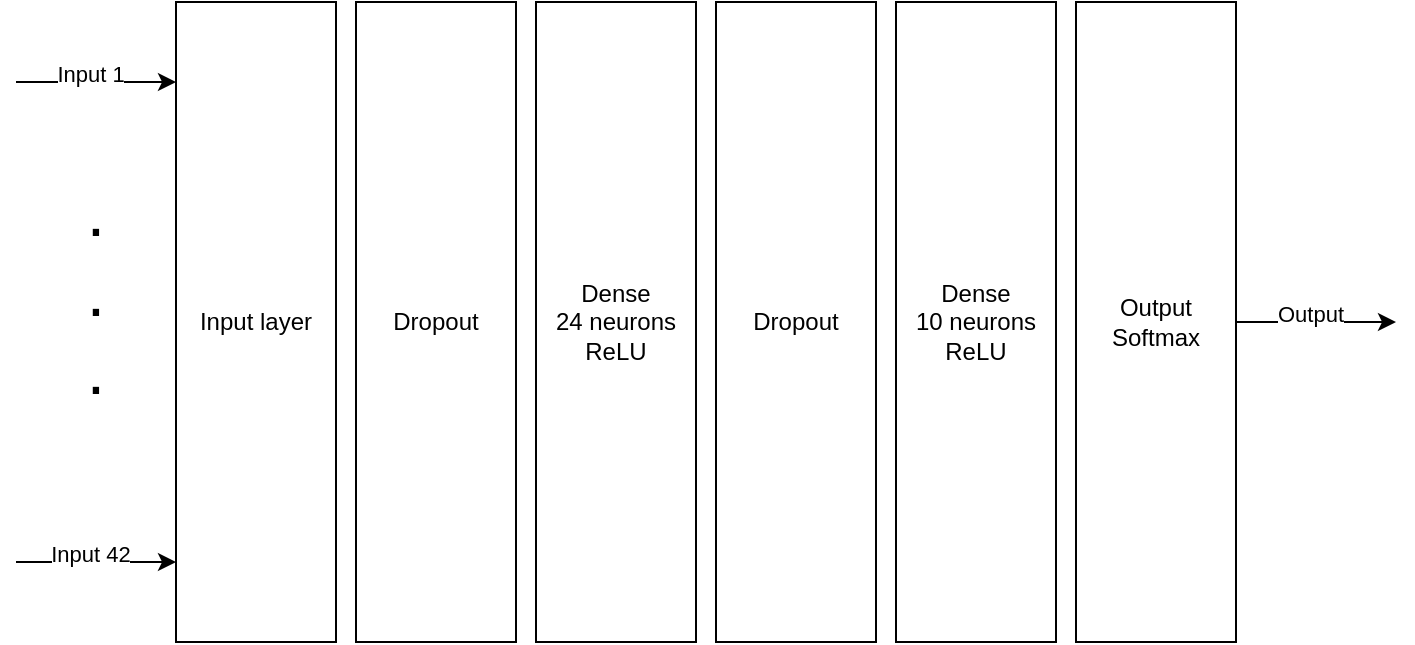 <mxfile version="17.4.3" type="device"><diagram id="3KniELVtSUPmGgVtzNvW" name="Page-1"><mxGraphModel dx="1298" dy="797" grid="1" gridSize="10" guides="1" tooltips="1" connect="1" arrows="1" fold="1" page="1" pageScale="1" pageWidth="827" pageHeight="1169" math="0" shadow="0"><root><mxCell id="0"/><mxCell id="1" parent="0"/><mxCell id="mTv_VRYX0zJqsO6N0pXD-1" value="Input layer&lt;br&gt;" style="rounded=0;whiteSpace=wrap;html=1;" parent="1" vertex="1"><mxGeometry x="90" y="80" width="80" height="320" as="geometry"/></mxCell><mxCell id="mTv_VRYX0zJqsO6N0pXD-2" value="" style="endArrow=classic;html=1;rounded=0;" parent="1" edge="1"><mxGeometry width="50" height="50" relative="1" as="geometry"><mxPoint x="10" y="120" as="sourcePoint"/><mxPoint x="90" y="120" as="targetPoint"/></mxGeometry></mxCell><mxCell id="mTv_VRYX0zJqsO6N0pXD-3" value="Input 1" style="edgeLabel;html=1;align=center;verticalAlign=middle;resizable=0;points=[];" parent="mTv_VRYX0zJqsO6N0pXD-2" vertex="1" connectable="0"><mxGeometry x="-0.075" y="4" relative="1" as="geometry"><mxPoint as="offset"/></mxGeometry></mxCell><mxCell id="mTv_VRYX0zJqsO6N0pXD-4" value="" style="endArrow=classic;html=1;rounded=0;" parent="1" edge="1"><mxGeometry width="50" height="50" relative="1" as="geometry"><mxPoint x="10" y="360" as="sourcePoint"/><mxPoint x="90" y="360" as="targetPoint"/></mxGeometry></mxCell><mxCell id="mTv_VRYX0zJqsO6N0pXD-5" value="Input 42" style="edgeLabel;html=1;align=center;verticalAlign=middle;resizable=0;points=[];" parent="mTv_VRYX0zJqsO6N0pXD-4" vertex="1" connectable="0"><mxGeometry x="-0.075" y="4" relative="1" as="geometry"><mxPoint as="offset"/></mxGeometry></mxCell><mxCell id="mTv_VRYX0zJqsO6N0pXD-6" value="&lt;font style=&quot;font-size: 33px&quot;&gt;.&lt;br&gt;.&lt;br&gt;.&lt;/font&gt;" style="text;html=1;strokeColor=none;fillColor=none;align=center;verticalAlign=middle;whiteSpace=wrap;rounded=0;" parent="1" vertex="1"><mxGeometry x="20" y="210" width="60" height="30" as="geometry"/></mxCell><mxCell id="mTv_VRYX0zJqsO6N0pXD-7" value="Dropout" style="rounded=0;whiteSpace=wrap;html=1;" parent="1" vertex="1"><mxGeometry x="180" y="80" width="80" height="320" as="geometry"/></mxCell><mxCell id="mTv_VRYX0zJqsO6N0pXD-8" value="Dense&lt;br&gt;24 neurons&lt;br&gt;ReLU" style="rounded=0;whiteSpace=wrap;html=1;" parent="1" vertex="1"><mxGeometry x="270" y="80" width="80" height="320" as="geometry"/></mxCell><mxCell id="mTv_VRYX0zJqsO6N0pXD-9" value="Dropout" style="rounded=0;whiteSpace=wrap;html=1;" parent="1" vertex="1"><mxGeometry x="360" y="80" width="80" height="320" as="geometry"/></mxCell><mxCell id="mTv_VRYX0zJqsO6N0pXD-13" value="Output&lt;br&gt;Softmax" style="rounded=0;whiteSpace=wrap;html=1;" parent="1" vertex="1"><mxGeometry x="540" y="80" width="80" height="320" as="geometry"/></mxCell><mxCell id="mTv_VRYX0zJqsO6N0pXD-15" value="" style="endArrow=classic;html=1;rounded=0;" parent="1" edge="1"><mxGeometry width="50" height="50" relative="1" as="geometry"><mxPoint x="620" y="240" as="sourcePoint"/><mxPoint x="700" y="240" as="targetPoint"/></mxGeometry></mxCell><mxCell id="mTv_VRYX0zJqsO6N0pXD-16" value="Output" style="edgeLabel;html=1;align=center;verticalAlign=middle;resizable=0;points=[];" parent="mTv_VRYX0zJqsO6N0pXD-15" vertex="1" connectable="0"><mxGeometry x="-0.075" y="4" relative="1" as="geometry"><mxPoint as="offset"/></mxGeometry></mxCell><mxCell id="mTv_VRYX0zJqsO6N0pXD-17" value="Dense&lt;br&gt;10 neurons&lt;br&gt;ReLU" style="rounded=0;whiteSpace=wrap;html=1;" parent="1" vertex="1"><mxGeometry x="450" y="80" width="80" height="320" as="geometry"/></mxCell></root></mxGraphModel></diagram></mxfile>